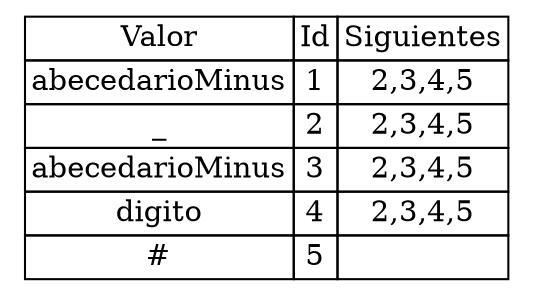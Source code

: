 digraph TablaSiguientes{
tbl [
shape = plaintext
label = <
<table border='0' cellborder='1' color='black' cellspacing='0'>
<tr><td>Valor</td><td>Id</td><td>Siguientes</td></tr>
<tr><td>abecedarioMinus</td><td>1</td><td>2,3,4,5</td></tr>
<tr><td>_</td><td>2</td><td>2,3,4,5</td></tr>
<tr><td>abecedarioMinus</td><td>3</td><td>2,3,4,5</td></tr>
<tr><td>digito</td><td>4</td><td>2,3,4,5</td></tr>
<tr><td>#</td><td>5</td><td></td></tr>
</table>
>];
}
